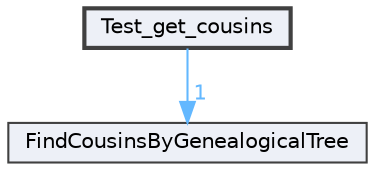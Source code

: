 digraph "C:/учеба/4 семестр/кинпо/FindCousinsByGenealogicalTree/Test_get_cousins"
{
 // LATEX_PDF_SIZE
  bgcolor="transparent";
  edge [fontname=Helvetica,fontsize=10,labelfontname=Helvetica,labelfontsize=10];
  node [fontname=Helvetica,fontsize=10,shape=box,height=0.2,width=0.4];
  compound=true
  dir_9a3aa30d6e8c64d82f0ef6c940262ee5 [label="Test_get_cousins", fillcolor="#edf0f7", color="grey25", style="filled,bold", URL="dir_9a3aa30d6e8c64d82f0ef6c940262ee5.html",tooltip=""];
  dir_2d6de8653d1bbf63eb2c6835f87fb2d5 [label="FindCousinsByGenealogicalTree", fillcolor="#edf0f7", color="grey25", style="filled", URL="dir_2d6de8653d1bbf63eb2c6835f87fb2d5.html",tooltip=""];
  dir_9a3aa30d6e8c64d82f0ef6c940262ee5->dir_2d6de8653d1bbf63eb2c6835f87fb2d5 [headlabel="1", labeldistance=1.5 headhref="dir_000005_000001.html" color="steelblue1" fontcolor="steelblue1"];
}
